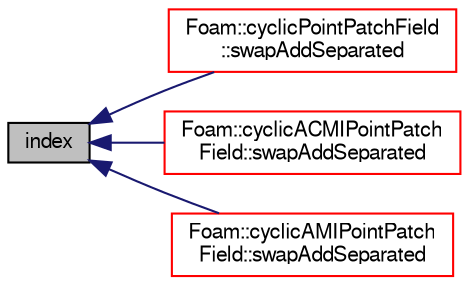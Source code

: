 digraph "index"
{
  bgcolor="transparent";
  edge [fontname="FreeSans",fontsize="10",labelfontname="FreeSans",labelfontsize="10"];
  node [fontname="FreeSans",fontsize="10",shape=record];
  rankdir="LR";
  Node89 [label="index",height=0.2,width=0.4,color="black", fillcolor="grey75", style="filled", fontcolor="black"];
  Node89 -> Node90 [dir="back",color="midnightblue",fontsize="10",style="solid",fontname="FreeSans"];
  Node90 [label="Foam::cyclicPointPatchField\l::swapAddSeparated",height=0.2,width=0.4,color="red",URL="$a26582.html#a3aae157a027e0aa964e285d768f7ec86",tooltip="Complete swap of patch point values and add to local values. "];
  Node89 -> Node94 [dir="back",color="midnightblue",fontsize="10",style="solid",fontname="FreeSans"];
  Node94 [label="Foam::cyclicACMIPointPatch\lField::swapAddSeparated",height=0.2,width=0.4,color="red",URL="$a24922.html#a3aae157a027e0aa964e285d768f7ec86",tooltip="Complete swap of patch point values and add to local values. "];
  Node89 -> Node98 [dir="back",color="midnightblue",fontsize="10",style="solid",fontname="FreeSans"];
  Node98 [label="Foam::cyclicAMIPointPatch\lField::swapAddSeparated",height=0.2,width=0.4,color="red",URL="$a24942.html#a3aae157a027e0aa964e285d768f7ec86",tooltip="Complete swap of patch point values and add to local values. "];
}
